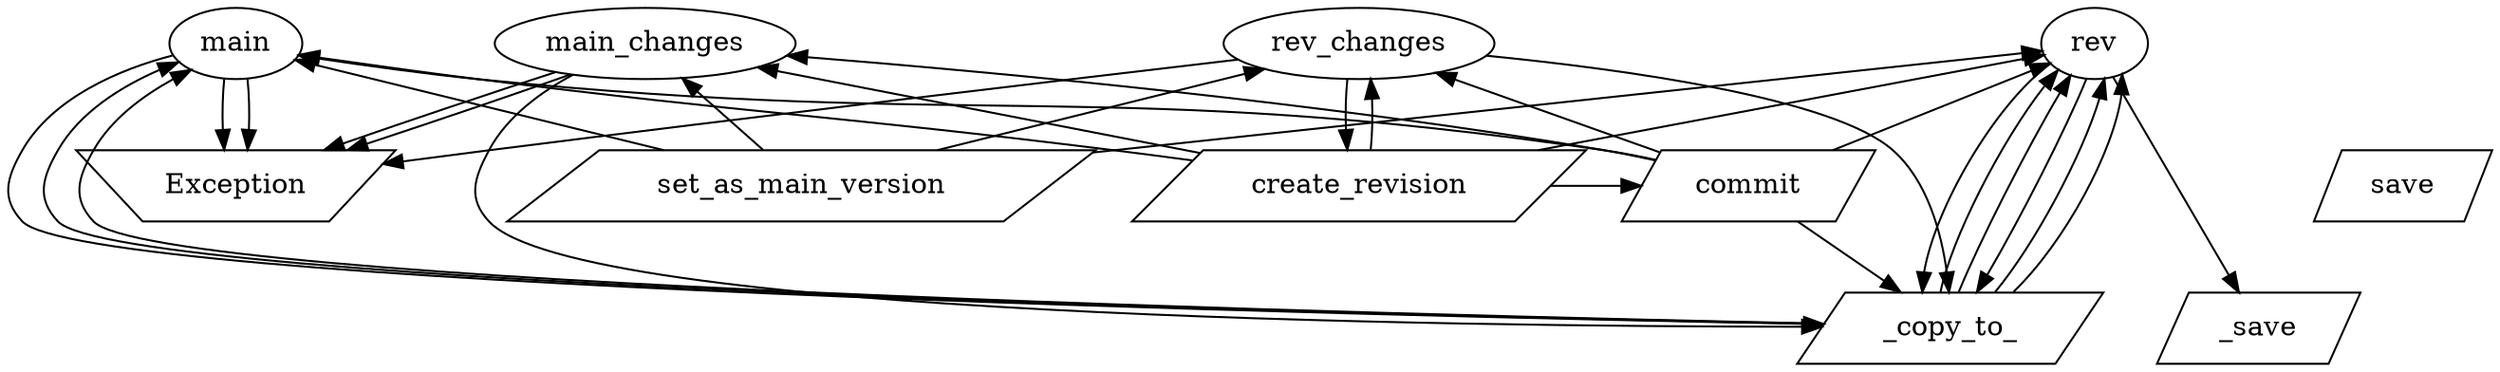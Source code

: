 digraph versioning {

	main;
	main_changes;
	rev;
	rev_changes;
	
	{ rank = same; "main"; "main_changes"; "rev"; "rev_changes"; }
	
	set_as_main_version [shape=polygon,sides=4,skew=.4];
	create_revision [shape=polygon,sides=4,skew=.4];
	commit [shape=polygon,sides=4,skew=.4];
	save [shape=polygon,sides=4,skew=.4];
	_save [shape=polygon,sides=4,skew=.4];
	_copy_to_ [shape=polygon,sides=4,skew=.4];
	
	{ rank = same; "set_as_main_version"; "create_revision";commit;save; }
	{ rank = same; "_save"; "_copy_to_"; }
	
	e [shape=polygon,sides=4,distortion=.4,label="Exception"];



	set_as_main_version -> main -> e;
	set_as_main_version -> main_changes -> e;
	set_as_main_version -> rev -> _copy_to_ -> main;
	set_as_main_version -> rev_changes -> create_revision -> 
		commit ->  _copy_to_ -> main;

	create_revision ->  main -> _copy_to_ -> rev;
	create_revision ->  main_changes -> _copy_to_ -> rev;
	create_revision ->  rev -> _copy_to_ -> rev;
	create_revision ->  rev_changes -> _copy_to_ -> rev;

	commit -> main -> e;
	commit -> main_changes -> e; 
	commit -> rev -> _save;
	commit -> rev_changes -> e;
	 

}
